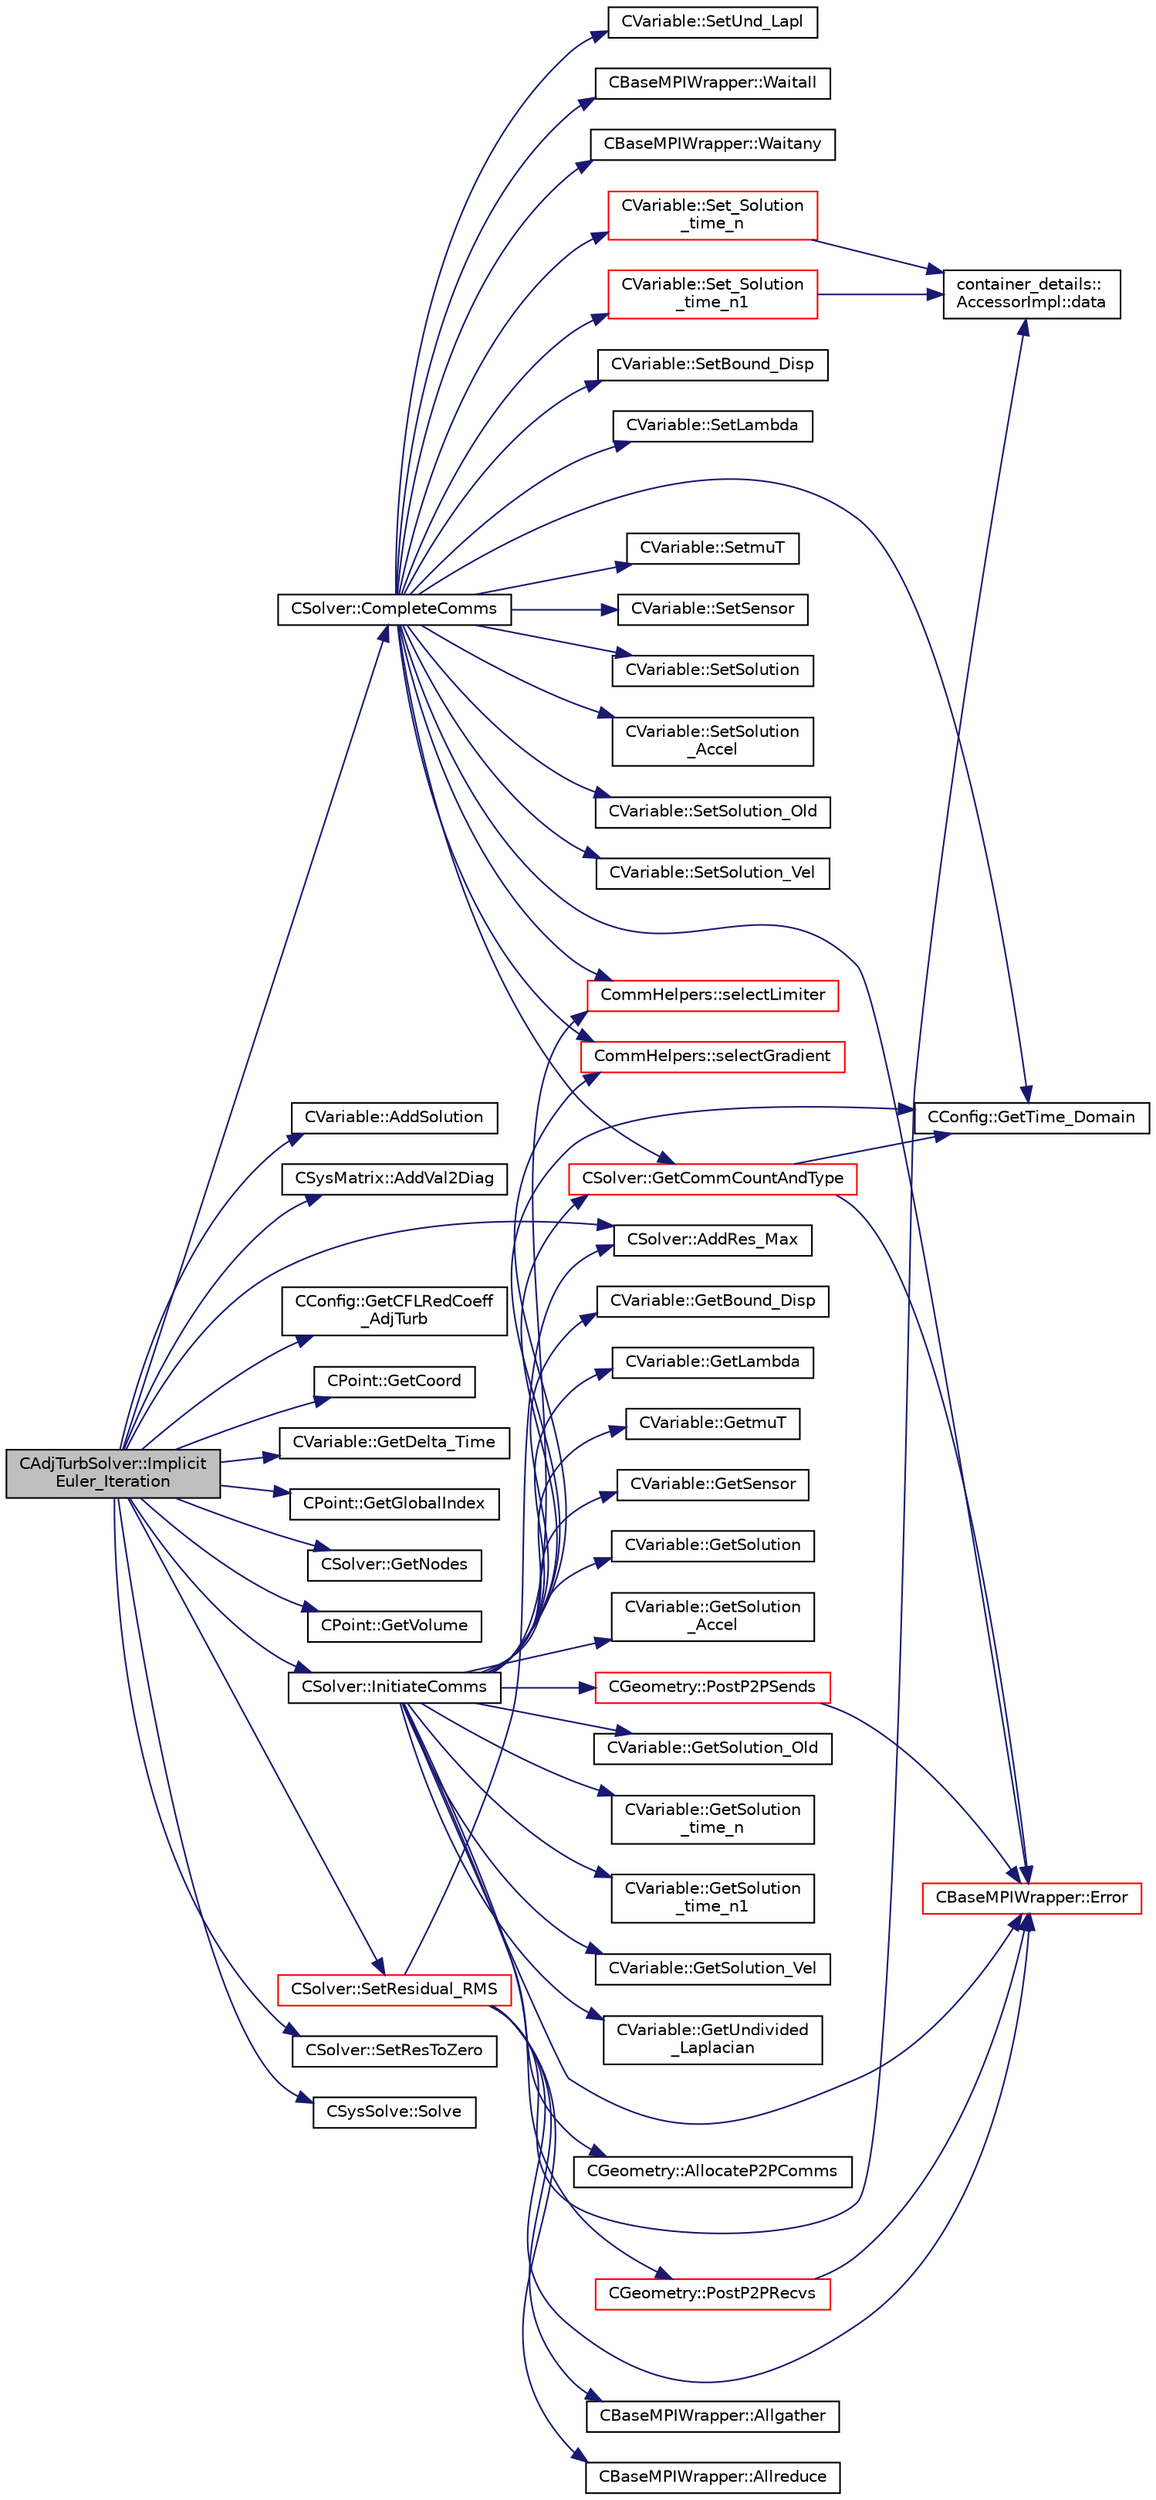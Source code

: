 digraph "CAdjTurbSolver::ImplicitEuler_Iteration"
{
 // LATEX_PDF_SIZE
  edge [fontname="Helvetica",fontsize="10",labelfontname="Helvetica",labelfontsize="10"];
  node [fontname="Helvetica",fontsize="10",shape=record];
  rankdir="LR";
  Node1 [label="CAdjTurbSolver::Implicit\lEuler_Iteration",height=0.2,width=0.4,color="black", fillcolor="grey75", style="filled", fontcolor="black",tooltip="Update the solution using an implicit solver."];
  Node1 -> Node2 [color="midnightblue",fontsize="10",style="solid",fontname="Helvetica"];
  Node2 [label="CSolver::AddRes_Max",height=0.2,width=0.4,color="black", fillcolor="white", style="filled",URL="$classCSolver.html#af5f5107e5a9ce6b9b97a4a96aef30245",tooltip="Adds the maximal residual, this is useful for the convergence history."];
  Node1 -> Node3 [color="midnightblue",fontsize="10",style="solid",fontname="Helvetica"];
  Node3 [label="CVariable::AddSolution",height=0.2,width=0.4,color="black", fillcolor="white", style="filled",URL="$classCVariable.html#acb44f7d71d6e55b18bd008b704327f4a",tooltip="Add a value to the solution."];
  Node1 -> Node4 [color="midnightblue",fontsize="10",style="solid",fontname="Helvetica"];
  Node4 [label="CSysMatrix::AddVal2Diag",height=0.2,width=0.4,color="black", fillcolor="white", style="filled",URL="$classCSysMatrix.html#ad230c61b0790b0bf25bba46a6711fc39",tooltip="Adds the specified value to the diagonal of the (i, i) subblock of the matrix-by-blocks structure."];
  Node1 -> Node5 [color="midnightblue",fontsize="10",style="solid",fontname="Helvetica"];
  Node5 [label="CSolver::CompleteComms",height=0.2,width=0.4,color="black", fillcolor="white", style="filled",URL="$classCSolver.html#a6891c839827efbebdcbf9a349f4da92c",tooltip="Routine to complete the set of non-blocking communications launched by InitiateComms() and unpacking ..."];
  Node5 -> Node6 [color="midnightblue",fontsize="10",style="solid",fontname="Helvetica"];
  Node6 [label="CBaseMPIWrapper::Error",height=0.2,width=0.4,color="red", fillcolor="white", style="filled",URL="$classCBaseMPIWrapper.html#a04457c47629bda56704e6a8804833eeb",tooltip=" "];
  Node5 -> Node8 [color="midnightblue",fontsize="10",style="solid",fontname="Helvetica"];
  Node8 [label="CSolver::GetCommCountAndType",height=0.2,width=0.4,color="red", fillcolor="white", style="filled",URL="$classCSolver.html#a56fdda7e77a14dfc70449ecef91336e7",tooltip="Helper function to define the type and number of variables per point for each communication type."];
  Node8 -> Node6 [color="midnightblue",fontsize="10",style="solid",fontname="Helvetica"];
  Node8 -> Node10 [color="midnightblue",fontsize="10",style="solid",fontname="Helvetica"];
  Node10 [label="CConfig::GetTime_Domain",height=0.2,width=0.4,color="black", fillcolor="white", style="filled",URL="$classCConfig.html#a85d2e3cf43b77c63642c40c235b853f3",tooltip="Check if the multizone problem is solved for time domain."];
  Node5 -> Node10 [color="midnightblue",fontsize="10",style="solid",fontname="Helvetica"];
  Node5 -> Node11 [color="midnightblue",fontsize="10",style="solid",fontname="Helvetica"];
  Node11 [label="CommHelpers::selectGradient",height=0.2,width=0.4,color="red", fillcolor="white", style="filled",URL="$namespaceCommHelpers.html#aefdfc34d031234297fad9b2310a922d4",tooltip=" "];
  Node5 -> Node16 [color="midnightblue",fontsize="10",style="solid",fontname="Helvetica"];
  Node16 [label="CommHelpers::selectLimiter",height=0.2,width=0.4,color="red", fillcolor="white", style="filled",URL="$namespaceCommHelpers.html#aae9892d8f4089058f1fe9f51729269dd",tooltip=" "];
  Node5 -> Node20 [color="midnightblue",fontsize="10",style="solid",fontname="Helvetica"];
  Node20 [label="CVariable::Set_Solution\l_time_n",height=0.2,width=0.4,color="red", fillcolor="white", style="filled",URL="$classCVariable.html#abf55f051089ec13d9c0422ed3389a9dc",tooltip="Set the variable solution at time n."];
  Node20 -> Node21 [color="midnightblue",fontsize="10",style="solid",fontname="Helvetica"];
  Node21 [label="container_details::\lAccessorImpl::data",height=0.2,width=0.4,color="black", fillcolor="white", style="filled",URL="$classcontainer__details_1_1AccessorImpl.html#a5b5318f7212e57c13e464c398f74b3d5",tooltip=" "];
  Node5 -> Node24 [color="midnightblue",fontsize="10",style="solid",fontname="Helvetica"];
  Node24 [label="CVariable::Set_Solution\l_time_n1",height=0.2,width=0.4,color="red", fillcolor="white", style="filled",URL="$classCVariable.html#a527a337871bb37c3bb2df40c2b946884",tooltip="Set the variable solution at time n-1."];
  Node24 -> Node21 [color="midnightblue",fontsize="10",style="solid",fontname="Helvetica"];
  Node5 -> Node25 [color="midnightblue",fontsize="10",style="solid",fontname="Helvetica"];
  Node25 [label="CVariable::SetBound_Disp",height=0.2,width=0.4,color="black", fillcolor="white", style="filled",URL="$classCVariable.html#a840431a0403b4bddd0a99dbfdf365795",tooltip="A virtual member. Set the boundary displacement."];
  Node5 -> Node26 [color="midnightblue",fontsize="10",style="solid",fontname="Helvetica"];
  Node26 [label="CVariable::SetLambda",height=0.2,width=0.4,color="black", fillcolor="white", style="filled",URL="$classCVariable.html#afc0086076d62561f31a39f774c297428",tooltip="Set the value of the spectral radius."];
  Node5 -> Node27 [color="midnightblue",fontsize="10",style="solid",fontname="Helvetica"];
  Node27 [label="CVariable::SetmuT",height=0.2,width=0.4,color="black", fillcolor="white", style="filled",URL="$classCVariable.html#a91256a1e927c5a529d853d0f127243de",tooltip="Set the value of the eddy viscosity."];
  Node5 -> Node28 [color="midnightblue",fontsize="10",style="solid",fontname="Helvetica"];
  Node28 [label="CVariable::SetSensor",height=0.2,width=0.4,color="black", fillcolor="white", style="filled",URL="$classCVariable.html#a79ebe4ea3cc8eccd8b004256c5492a9e",tooltip="Set pressure sensor."];
  Node5 -> Node29 [color="midnightblue",fontsize="10",style="solid",fontname="Helvetica"];
  Node29 [label="CVariable::SetSolution",height=0.2,width=0.4,color="black", fillcolor="white", style="filled",URL="$classCVariable.html#a22fbbd7bc6491672843000644a05c6a5",tooltip="Set the value of the solution, all variables."];
  Node5 -> Node30 [color="midnightblue",fontsize="10",style="solid",fontname="Helvetica"];
  Node30 [label="CVariable::SetSolution\l_Accel",height=0.2,width=0.4,color="black", fillcolor="white", style="filled",URL="$classCVariable.html#af87029baec777039085fb1ff17ee9555",tooltip="Set the value of the acceleration (Structural Analysis)."];
  Node5 -> Node31 [color="midnightblue",fontsize="10",style="solid",fontname="Helvetica"];
  Node31 [label="CVariable::SetSolution_Old",height=0.2,width=0.4,color="black", fillcolor="white", style="filled",URL="$classCVariable.html#a6ee4d8d450971204cc054a33d6473732",tooltip="Set the value of the old solution."];
  Node5 -> Node32 [color="midnightblue",fontsize="10",style="solid",fontname="Helvetica"];
  Node32 [label="CVariable::SetSolution_Vel",height=0.2,width=0.4,color="black", fillcolor="white", style="filled",URL="$classCVariable.html#a5c1430d98acd399f1371f23e6fae053f",tooltip="Set the value of the velocity (Structural Analysis)."];
  Node5 -> Node33 [color="midnightblue",fontsize="10",style="solid",fontname="Helvetica"];
  Node33 [label="CVariable::SetUnd_Lapl",height=0.2,width=0.4,color="black", fillcolor="white", style="filled",URL="$classCVariable.html#a70f0c6e3ddcf2fdcde3b90f217a0d4a3",tooltip="Set a value to the undivided laplacian."];
  Node5 -> Node34 [color="midnightblue",fontsize="10",style="solid",fontname="Helvetica"];
  Node34 [label="CBaseMPIWrapper::Waitall",height=0.2,width=0.4,color="black", fillcolor="white", style="filled",URL="$classCBaseMPIWrapper.html#a01c02f8c0c799ccd15023f0c2c3cae27",tooltip=" "];
  Node5 -> Node35 [color="midnightblue",fontsize="10",style="solid",fontname="Helvetica"];
  Node35 [label="CBaseMPIWrapper::Waitany",height=0.2,width=0.4,color="black", fillcolor="white", style="filled",URL="$classCBaseMPIWrapper.html#a5f4a1382f625fbbfb2c6224a87591825",tooltip=" "];
  Node1 -> Node36 [color="midnightblue",fontsize="10",style="solid",fontname="Helvetica"];
  Node36 [label="CConfig::GetCFLRedCoeff\l_AdjTurb",height=0.2,width=0.4,color="black", fillcolor="white", style="filled",URL="$classCConfig.html#a6a19c0ed02ca4eaea2c41f99a6bc03ba",tooltip="Get CFL reduction factor for adjoint turbulence model."];
  Node1 -> Node37 [color="midnightblue",fontsize="10",style="solid",fontname="Helvetica"];
  Node37 [label="CPoint::GetCoord",height=0.2,width=0.4,color="black", fillcolor="white", style="filled",URL="$classCPoint.html#ab16c29dd03911529cd73bf467c313179",tooltip="Get the coordinates dor the control volume."];
  Node1 -> Node38 [color="midnightblue",fontsize="10",style="solid",fontname="Helvetica"];
  Node38 [label="CVariable::GetDelta_Time",height=0.2,width=0.4,color="black", fillcolor="white", style="filled",URL="$classCVariable.html#aef3ea2cd0a87d55835bb2bd332678489",tooltip="Get the value of the time step."];
  Node1 -> Node39 [color="midnightblue",fontsize="10",style="solid",fontname="Helvetica"];
  Node39 [label="CPoint::GetGlobalIndex",height=0.2,width=0.4,color="black", fillcolor="white", style="filled",URL="$classCPoint.html#a8a53865a92d645b1b74c4d817b4aae10",tooltip="Get the global index in a parallel computation."];
  Node1 -> Node40 [color="midnightblue",fontsize="10",style="solid",fontname="Helvetica"];
  Node40 [label="CSolver::GetNodes",height=0.2,width=0.4,color="black", fillcolor="white", style="filled",URL="$classCSolver.html#af3198e52a2ea377bb765647b5e697197",tooltip="Allow outside access to the nodes of the solver, containing conservatives, primitives,..."];
  Node1 -> Node41 [color="midnightblue",fontsize="10",style="solid",fontname="Helvetica"];
  Node41 [label="CPoint::GetVolume",height=0.2,width=0.4,color="black", fillcolor="white", style="filled",URL="$classCPoint.html#a35a504401472dfa76ef1187a5675414f",tooltip="Get area or volume of the control volume."];
  Node1 -> Node42 [color="midnightblue",fontsize="10",style="solid",fontname="Helvetica"];
  Node42 [label="CSolver::InitiateComms",height=0.2,width=0.4,color="black", fillcolor="white", style="filled",URL="$classCSolver.html#a7c5c26e7f006b4bb7e93582d839cf09d",tooltip="Routine to load a solver quantity into the data structures for MPI point-to-point communication and t..."];
  Node42 -> Node43 [color="midnightblue",fontsize="10",style="solid",fontname="Helvetica"];
  Node43 [label="CGeometry::AllocateP2PComms",height=0.2,width=0.4,color="black", fillcolor="white", style="filled",URL="$classCGeometry.html#ab8d78a9f4017431b7542e154f58a7e63",tooltip="Routine to allocate buffers for point-to-point MPI communications. Also called to dynamically realloc..."];
  Node42 -> Node6 [color="midnightblue",fontsize="10",style="solid",fontname="Helvetica"];
  Node42 -> Node44 [color="midnightblue",fontsize="10",style="solid",fontname="Helvetica"];
  Node44 [label="CVariable::GetBound_Disp",height=0.2,width=0.4,color="black", fillcolor="white", style="filled",URL="$classCVariable.html#a7e382eae45700e5c1e8973292c08f128",tooltip="A virtual member. Get the value of the displacement imposed at the boundary."];
  Node42 -> Node8 [color="midnightblue",fontsize="10",style="solid",fontname="Helvetica"];
  Node42 -> Node45 [color="midnightblue",fontsize="10",style="solid",fontname="Helvetica"];
  Node45 [label="CVariable::GetLambda",height=0.2,width=0.4,color="black", fillcolor="white", style="filled",URL="$classCVariable.html#af0b6afbd2666eab791d902f50fc3e869",tooltip="Get the value of the spectral radius."];
  Node42 -> Node46 [color="midnightblue",fontsize="10",style="solid",fontname="Helvetica"];
  Node46 [label="CVariable::GetmuT",height=0.2,width=0.4,color="black", fillcolor="white", style="filled",URL="$classCVariable.html#ad35ee29420764dda0bbb574f7a7253e7",tooltip="Get the value of the eddy viscosity."];
  Node42 -> Node47 [color="midnightblue",fontsize="10",style="solid",fontname="Helvetica"];
  Node47 [label="CVariable::GetSensor",height=0.2,width=0.4,color="black", fillcolor="white", style="filled",URL="$classCVariable.html#afec545423f883bcd961ac9f1e5d18dd2",tooltip="Get the pressure sensor."];
  Node42 -> Node48 [color="midnightblue",fontsize="10",style="solid",fontname="Helvetica"];
  Node48 [label="CVariable::GetSolution",height=0.2,width=0.4,color="black", fillcolor="white", style="filled",URL="$classCVariable.html#a261483e39c23c1de7cb9aea7e917c121",tooltip="Get the solution."];
  Node42 -> Node49 [color="midnightblue",fontsize="10",style="solid",fontname="Helvetica"];
  Node49 [label="CVariable::GetSolution\l_Accel",height=0.2,width=0.4,color="black", fillcolor="white", style="filled",URL="$classCVariable.html#aef2fdf091198070a00d12cdb4dea3ff6",tooltip="Get the acceleration (Structural Analysis)."];
  Node42 -> Node50 [color="midnightblue",fontsize="10",style="solid",fontname="Helvetica"];
  Node50 [label="CVariable::GetSolution_Old",height=0.2,width=0.4,color="black", fillcolor="white", style="filled",URL="$classCVariable.html#a70a9df6b6cc631f9c3b9a3ef7b3ecfe4",tooltip="Get the old solution of the problem (Runge-Kutta method)"];
  Node42 -> Node51 [color="midnightblue",fontsize="10",style="solid",fontname="Helvetica"];
  Node51 [label="CVariable::GetSolution\l_time_n",height=0.2,width=0.4,color="black", fillcolor="white", style="filled",URL="$classCVariable.html#a9162db789c2ca2b71159697cc500fcce",tooltip="Get the solution at time n."];
  Node42 -> Node52 [color="midnightblue",fontsize="10",style="solid",fontname="Helvetica"];
  Node52 [label="CVariable::GetSolution\l_time_n1",height=0.2,width=0.4,color="black", fillcolor="white", style="filled",URL="$classCVariable.html#a584e438afb716aa0ffce4ccc9b469ef6",tooltip="Get the solution at time n-1."];
  Node42 -> Node53 [color="midnightblue",fontsize="10",style="solid",fontname="Helvetica"];
  Node53 [label="CVariable::GetSolution_Vel",height=0.2,width=0.4,color="black", fillcolor="white", style="filled",URL="$classCVariable.html#ae403ee21871629716cbabead1c587dac",tooltip="Get the velocity (Structural Analysis)."];
  Node42 -> Node10 [color="midnightblue",fontsize="10",style="solid",fontname="Helvetica"];
  Node42 -> Node54 [color="midnightblue",fontsize="10",style="solid",fontname="Helvetica"];
  Node54 [label="CVariable::GetUndivided\l_Laplacian",height=0.2,width=0.4,color="black", fillcolor="white", style="filled",URL="$classCVariable.html#a1dd90f7826e65b6b9fe15becaf82b1af",tooltip="Get the undivided laplacian of the solution."];
  Node42 -> Node55 [color="midnightblue",fontsize="10",style="solid",fontname="Helvetica"];
  Node55 [label="CGeometry::PostP2PRecvs",height=0.2,width=0.4,color="red", fillcolor="white", style="filled",URL="$classCGeometry.html#a0951357cde88070db559d6d2511a515d",tooltip="Routine to launch non-blocking recvs only for all point-to-point communication with neighboring parti..."];
  Node55 -> Node6 [color="midnightblue",fontsize="10",style="solid",fontname="Helvetica"];
  Node42 -> Node58 [color="midnightblue",fontsize="10",style="solid",fontname="Helvetica"];
  Node58 [label="CGeometry::PostP2PSends",height=0.2,width=0.4,color="red", fillcolor="white", style="filled",URL="$classCGeometry.html#a3fd5ef26d01c258616c8bd5f83e345f5",tooltip="Routine to launch a single non-blocking send once the buffer is loaded for a point-to-point commucati..."];
  Node58 -> Node6 [color="midnightblue",fontsize="10",style="solid",fontname="Helvetica"];
  Node42 -> Node11 [color="midnightblue",fontsize="10",style="solid",fontname="Helvetica"];
  Node42 -> Node16 [color="midnightblue",fontsize="10",style="solid",fontname="Helvetica"];
  Node1 -> Node60 [color="midnightblue",fontsize="10",style="solid",fontname="Helvetica"];
  Node60 [label="CSolver::SetResidual_RMS",height=0.2,width=0.4,color="red", fillcolor="white", style="filled",URL="$classCSolver.html#a1ac9c08f281abbb09cbb702b3fd644f7",tooltip="Set the value of the max residual and RMS residual."];
  Node60 -> Node2 [color="midnightblue",fontsize="10",style="solid",fontname="Helvetica"];
  Node60 -> Node61 [color="midnightblue",fontsize="10",style="solid",fontname="Helvetica"];
  Node61 [label="CBaseMPIWrapper::Allgather",height=0.2,width=0.4,color="black", fillcolor="white", style="filled",URL="$classCBaseMPIWrapper.html#a137ef06ade0c4f94d2a61f9b8817b6a7",tooltip=" "];
  Node60 -> Node62 [color="midnightblue",fontsize="10",style="solid",fontname="Helvetica"];
  Node62 [label="CBaseMPIWrapper::Allreduce",height=0.2,width=0.4,color="black", fillcolor="white", style="filled",URL="$classCBaseMPIWrapper.html#a381d4b3738c09d92ee1ae9f89715b541",tooltip=" "];
  Node60 -> Node21 [color="midnightblue",fontsize="10",style="solid",fontname="Helvetica"];
  Node60 -> Node6 [color="midnightblue",fontsize="10",style="solid",fontname="Helvetica"];
  Node1 -> Node70 [color="midnightblue",fontsize="10",style="solid",fontname="Helvetica"];
  Node70 [label="CSolver::SetResToZero",height=0.2,width=0.4,color="black", fillcolor="white", style="filled",URL="$classCSolver.html#a7ede16ff7b3e95bcbaa3eabd99fdf648",tooltip="Set the RMS and MAX residual to zero."];
  Node1 -> Node71 [color="midnightblue",fontsize="10",style="solid",fontname="Helvetica"];
  Node71 [label="CSysSolve::Solve",height=0.2,width=0.4,color="black", fillcolor="white", style="filled",URL="$classCSysSolve.html#a8b6b6ec9a70f8207cbf0b7a5c37eaef8",tooltip="Solve the linear system using a Krylov subspace method."];
}
